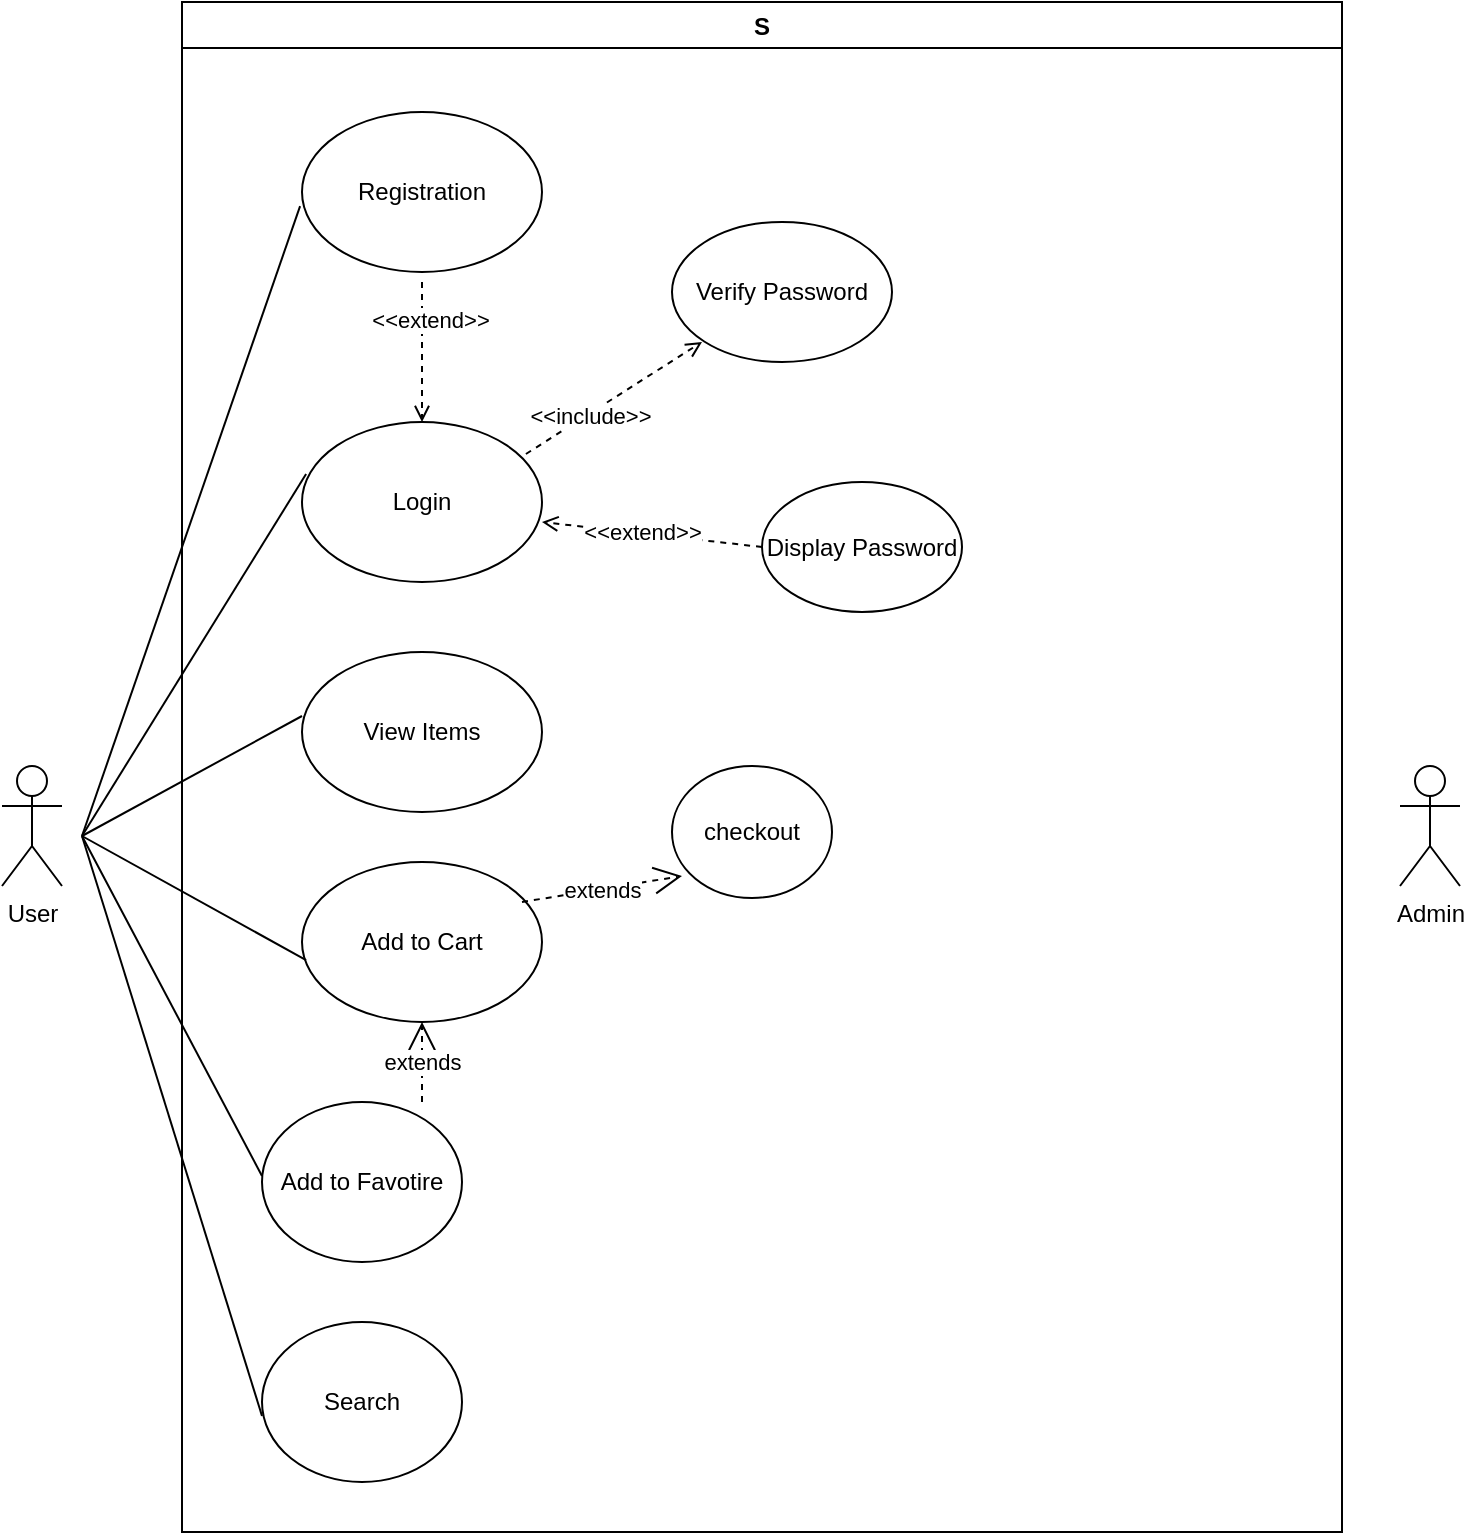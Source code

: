 <mxfile version="15.5.2" type="github">
  <diagram name="Page-1" id="e56a1550-8fbb-45ad-956c-1786394a9013">
    <mxGraphModel dx="1030" dy="613" grid="1" gridSize="10" guides="1" tooltips="1" connect="1" arrows="1" fold="1" page="1" pageScale="1" pageWidth="1100" pageHeight="850" background="none" math="0" shadow="0">
      <root>
        <mxCell id="0" />
        <mxCell id="1" parent="0" />
        <mxCell id="VeBMGfJZqR0LU_ycRjuV-1" value="User&lt;br&gt;" style="shape=umlActor;verticalLabelPosition=bottom;verticalAlign=top;html=1;outlineConnect=0;" parent="1" vertex="1">
          <mxGeometry x="160" y="425" width="30" height="60" as="geometry" />
        </mxCell>
        <mxCell id="VeBMGfJZqR0LU_ycRjuV-3" value="S" style="swimlane;swimlaneFillColor=#ffffff;" parent="1" vertex="1">
          <mxGeometry x="250" y="43" width="580" height="765" as="geometry" />
        </mxCell>
        <mxCell id="VeBMGfJZqR0LU_ycRjuV-4" value="Registration" style="ellipse;whiteSpace=wrap;html=1;" parent="VeBMGfJZqR0LU_ycRjuV-3" vertex="1">
          <mxGeometry x="60" y="55" width="120" height="80" as="geometry" />
        </mxCell>
        <mxCell id="VeBMGfJZqR0LU_ycRjuV-5" value="View Items" style="ellipse;whiteSpace=wrap;html=1;" parent="VeBMGfJZqR0LU_ycRjuV-3" vertex="1">
          <mxGeometry x="60" y="325" width="120" height="80" as="geometry" />
        </mxCell>
        <mxCell id="VeBMGfJZqR0LU_ycRjuV-6" value="Login" style="ellipse;whiteSpace=wrap;html=1;" parent="VeBMGfJZqR0LU_ycRjuV-3" vertex="1">
          <mxGeometry x="60" y="210" width="120" height="80" as="geometry" />
        </mxCell>
        <mxCell id="VeBMGfJZqR0LU_ycRjuV-8" value="" style="endArrow=open;html=1;dashed=1;endFill=0;" parent="VeBMGfJZqR0LU_ycRjuV-3" edge="1">
          <mxGeometry width="50" height="50" relative="1" as="geometry">
            <mxPoint x="120" y="140" as="sourcePoint" />
            <mxPoint x="120" y="210" as="targetPoint" />
          </mxGeometry>
        </mxCell>
        <mxCell id="VeBMGfJZqR0LU_ycRjuV-10" value="&amp;lt;&amp;lt;extend&amp;gt;&amp;gt;" style="edgeLabel;html=1;align=center;verticalAlign=middle;resizable=0;points=[];" parent="VeBMGfJZqR0LU_ycRjuV-8" vertex="1" connectable="0">
          <mxGeometry x="-0.457" y="4" relative="1" as="geometry">
            <mxPoint as="offset" />
          </mxGeometry>
        </mxCell>
        <mxCell id="VeBMGfJZqR0LU_ycRjuV-11" value="" style="endArrow=open;html=1;dashed=1;exitX=0.933;exitY=0.2;exitDx=0;exitDy=0;exitPerimeter=0;endFill=0;" parent="VeBMGfJZqR0LU_ycRjuV-3" source="VeBMGfJZqR0LU_ycRjuV-6" edge="1">
          <mxGeometry width="50" height="50" relative="1" as="geometry">
            <mxPoint x="200" y="220" as="sourcePoint" />
            <mxPoint x="260" y="170" as="targetPoint" />
          </mxGeometry>
        </mxCell>
        <mxCell id="VeBMGfJZqR0LU_ycRjuV-12" value="&amp;lt;&amp;lt;include&amp;gt;&amp;gt;" style="edgeLabel;html=1;align=center;verticalAlign=middle;resizable=0;points=[];" parent="VeBMGfJZqR0LU_ycRjuV-11" vertex="1" connectable="0">
          <mxGeometry x="-0.286" y="-1" relative="1" as="geometry">
            <mxPoint as="offset" />
          </mxGeometry>
        </mxCell>
        <mxCell id="VeBMGfJZqR0LU_ycRjuV-16" value="Verify Password" style="ellipse;whiteSpace=wrap;html=1;" parent="VeBMGfJZqR0LU_ycRjuV-3" vertex="1">
          <mxGeometry x="245" y="110" width="110" height="70" as="geometry" />
        </mxCell>
        <mxCell id="VeBMGfJZqR0LU_ycRjuV-17" value="Display Password" style="ellipse;whiteSpace=wrap;html=1;" parent="VeBMGfJZqR0LU_ycRjuV-3" vertex="1">
          <mxGeometry x="290" y="240" width="100" height="65" as="geometry" />
        </mxCell>
        <mxCell id="VeBMGfJZqR0LU_ycRjuV-18" value="" style="endArrow=open;html=1;exitX=0;exitY=0.5;exitDx=0;exitDy=0;dashed=1;endFill=0;" parent="VeBMGfJZqR0LU_ycRjuV-3" source="VeBMGfJZqR0LU_ycRjuV-17" edge="1">
          <mxGeometry width="50" height="50" relative="1" as="geometry">
            <mxPoint x="210" y="320" as="sourcePoint" />
            <mxPoint x="180" y="260" as="targetPoint" />
          </mxGeometry>
        </mxCell>
        <mxCell id="VeBMGfJZqR0LU_ycRjuV-19" value="&amp;lt;&amp;lt;extend&amp;gt;&amp;gt;" style="edgeLabel;html=1;align=center;verticalAlign=middle;resizable=0;points=[];" parent="VeBMGfJZqR0LU_ycRjuV-18" vertex="1" connectable="0">
          <mxGeometry x="-0.095" y="2" relative="1" as="geometry">
            <mxPoint x="-10" y="-4" as="offset" />
          </mxGeometry>
        </mxCell>
        <mxCell id="M9rh3NLGqwEBXDdIl5e4-3" value="Add to Cart" style="ellipse;whiteSpace=wrap;html=1;" parent="VeBMGfJZqR0LU_ycRjuV-3" vertex="1">
          <mxGeometry x="60" y="430" width="120" height="80" as="geometry" />
        </mxCell>
        <mxCell id="xlK_UCdPmd1VBnwlEskY-1" value="checkout" style="ellipse;whiteSpace=wrap;html=1;" vertex="1" parent="VeBMGfJZqR0LU_ycRjuV-3">
          <mxGeometry x="245" y="382" width="80" height="66" as="geometry" />
        </mxCell>
        <mxCell id="xlK_UCdPmd1VBnwlEskY-2" value="Add to Favotire" style="ellipse;whiteSpace=wrap;html=1;" vertex="1" parent="VeBMGfJZqR0LU_ycRjuV-3">
          <mxGeometry x="40" y="550" width="100" height="80" as="geometry" />
        </mxCell>
        <mxCell id="xlK_UCdPmd1VBnwlEskY-3" value="Search" style="ellipse;whiteSpace=wrap;html=1;" vertex="1" parent="VeBMGfJZqR0LU_ycRjuV-3">
          <mxGeometry x="40" y="660" width="100" height="80" as="geometry" />
        </mxCell>
        <mxCell id="xlK_UCdPmd1VBnwlEskY-6" value="extends" style="endArrow=open;endSize=12;dashed=1;html=1;rounded=0;entryX=0.5;entryY=1;entryDx=0;entryDy=0;" edge="1" parent="VeBMGfJZqR0LU_ycRjuV-3" target="M9rh3NLGqwEBXDdIl5e4-3">
          <mxGeometry width="160" relative="1" as="geometry">
            <mxPoint x="120" y="550" as="sourcePoint" />
            <mxPoint x="120" y="520" as="targetPoint" />
          </mxGeometry>
        </mxCell>
        <mxCell id="xlK_UCdPmd1VBnwlEskY-7" value="extends" style="endArrow=open;endSize=12;dashed=1;html=1;rounded=0;" edge="1" parent="VeBMGfJZqR0LU_ycRjuV-3">
          <mxGeometry width="160" relative="1" as="geometry">
            <mxPoint x="170" y="450" as="sourcePoint" />
            <mxPoint x="250" y="437" as="targetPoint" />
          </mxGeometry>
        </mxCell>
        <mxCell id="mMMHVlKEbvwnTu2sbnn0-1" value="Admin" style="shape=umlActor;verticalLabelPosition=bottom;verticalAlign=top;html=1;outlineConnect=0;" parent="1" vertex="1">
          <mxGeometry x="859" y="425" width="30" height="60" as="geometry" />
        </mxCell>
        <mxCell id="M9rh3NLGqwEBXDdIl5e4-4" value="" style="endArrow=none;html=1;entryX=-0.008;entryY=0.588;entryDx=0;entryDy=0;entryPerimeter=0;" parent="1" target="VeBMGfJZqR0LU_ycRjuV-4" edge="1">
          <mxGeometry width="50" height="50" relative="1" as="geometry">
            <mxPoint x="200" y="460" as="sourcePoint" />
            <mxPoint x="250" y="410" as="targetPoint" />
          </mxGeometry>
        </mxCell>
        <mxCell id="M9rh3NLGqwEBXDdIl5e4-5" value="" style="endArrow=none;html=1;entryX=0.017;entryY=0.613;entryDx=0;entryDy=0;entryPerimeter=0;" parent="1" target="M9rh3NLGqwEBXDdIl5e4-3" edge="1">
          <mxGeometry width="50" height="50" relative="1" as="geometry">
            <mxPoint x="200" y="460" as="sourcePoint" />
            <mxPoint x="320" y="642" as="targetPoint" />
          </mxGeometry>
        </mxCell>
        <mxCell id="M9rh3NLGqwEBXDdIl5e4-6" value="" style="endArrow=none;html=1;entryX=0.017;entryY=0.325;entryDx=0;entryDy=0;entryPerimeter=0;" parent="1" target="VeBMGfJZqR0LU_ycRjuV-6" edge="1">
          <mxGeometry width="50" height="50" relative="1" as="geometry">
            <mxPoint x="200" y="460" as="sourcePoint" />
            <mxPoint x="250" y="410" as="targetPoint" />
          </mxGeometry>
        </mxCell>
        <mxCell id="M9rh3NLGqwEBXDdIl5e4-7" value="" style="endArrow=none;html=1;entryX=0;entryY=0.4;entryDx=0;entryDy=0;entryPerimeter=0;" parent="1" target="VeBMGfJZqR0LU_ycRjuV-5" edge="1">
          <mxGeometry width="50" height="50" relative="1" as="geometry">
            <mxPoint x="200" y="460" as="sourcePoint" />
            <mxPoint x="250" y="410" as="targetPoint" />
          </mxGeometry>
        </mxCell>
        <mxCell id="M9rh3NLGqwEBXDdIl5e4-8" value="" style="endArrow=none;html=1;entryX=0;entryY=0.375;entryDx=0;entryDy=0;entryPerimeter=0;" parent="1" edge="1">
          <mxGeometry width="50" height="50" relative="1" as="geometry">
            <mxPoint x="200" y="460" as="sourcePoint" />
            <mxPoint x="290" y="750" as="targetPoint" />
          </mxGeometry>
        </mxCell>
        <mxCell id="M9rh3NLGqwEBXDdIl5e4-10" value="" style="endArrow=none;html=1;" parent="1" edge="1">
          <mxGeometry width="50" height="50" relative="1" as="geometry">
            <mxPoint x="290" y="630" as="sourcePoint" />
            <mxPoint x="200" y="460" as="targetPoint" />
          </mxGeometry>
        </mxCell>
      </root>
    </mxGraphModel>
  </diagram>
</mxfile>
